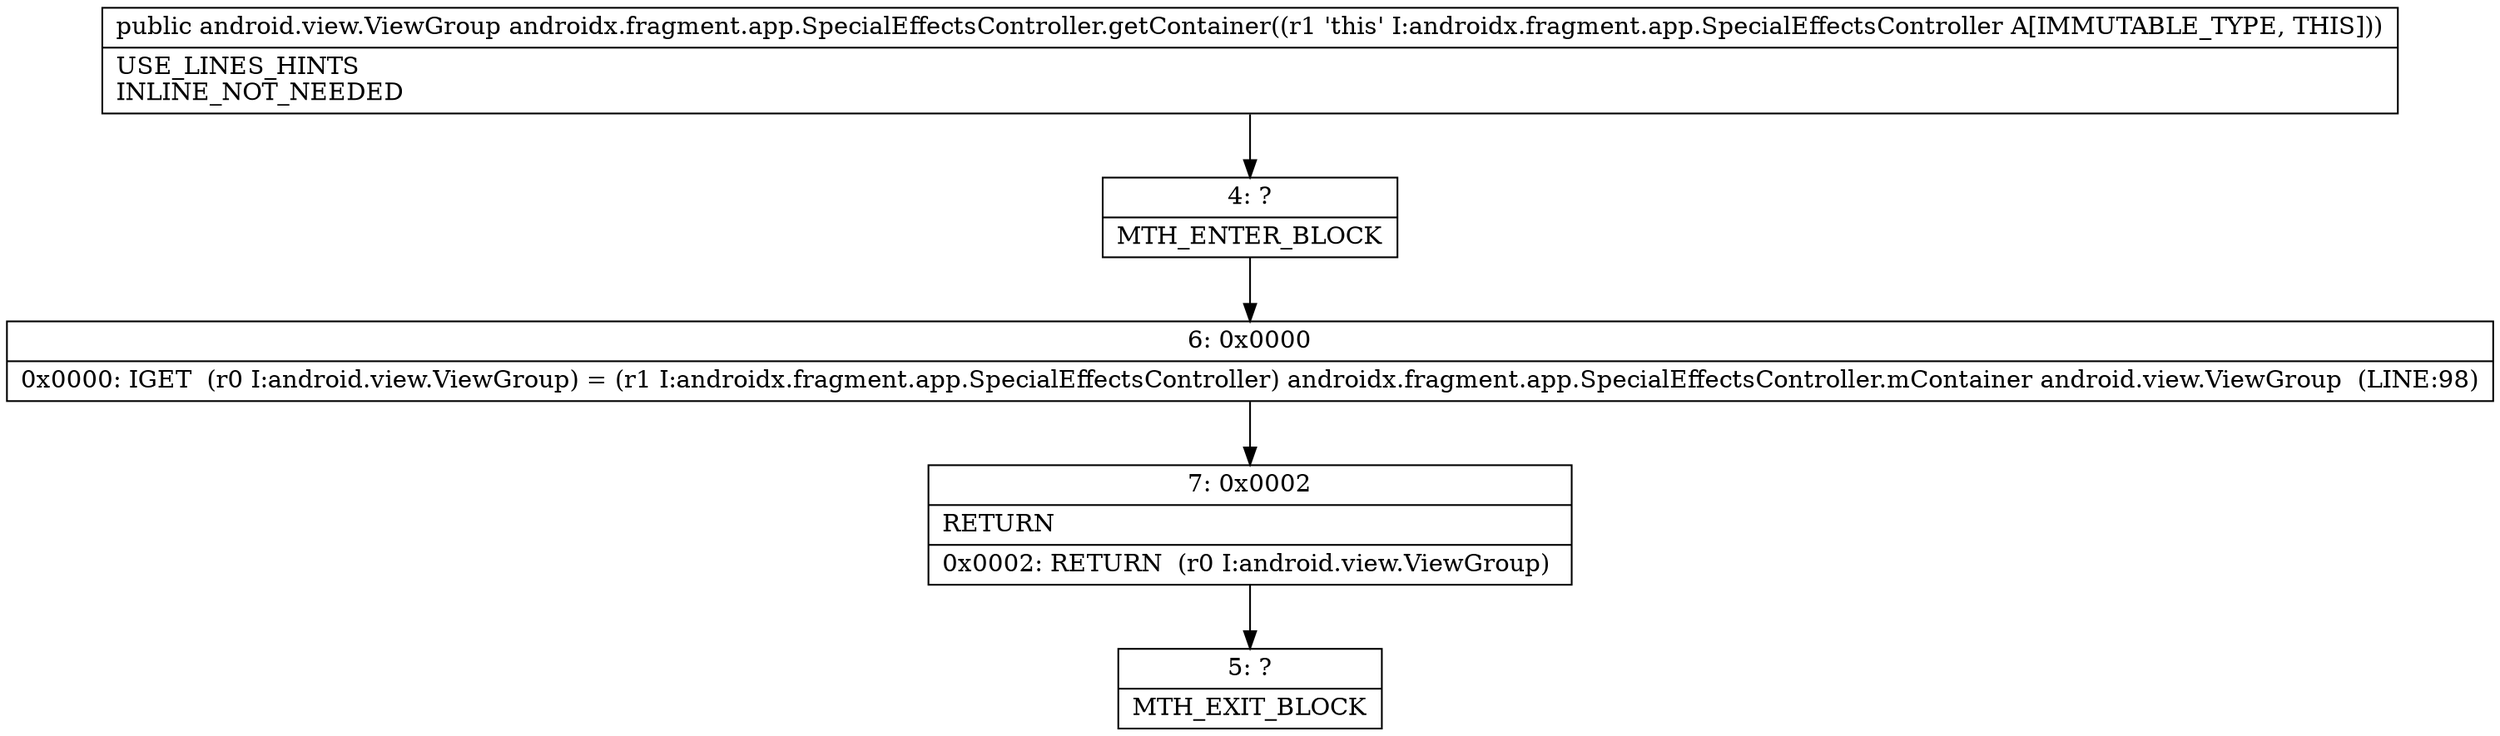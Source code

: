 digraph "CFG forandroidx.fragment.app.SpecialEffectsController.getContainer()Landroid\/view\/ViewGroup;" {
Node_4 [shape=record,label="{4\:\ ?|MTH_ENTER_BLOCK\l}"];
Node_6 [shape=record,label="{6\:\ 0x0000|0x0000: IGET  (r0 I:android.view.ViewGroup) = (r1 I:androidx.fragment.app.SpecialEffectsController) androidx.fragment.app.SpecialEffectsController.mContainer android.view.ViewGroup  (LINE:98)\l}"];
Node_7 [shape=record,label="{7\:\ 0x0002|RETURN\l|0x0002: RETURN  (r0 I:android.view.ViewGroup) \l}"];
Node_5 [shape=record,label="{5\:\ ?|MTH_EXIT_BLOCK\l}"];
MethodNode[shape=record,label="{public android.view.ViewGroup androidx.fragment.app.SpecialEffectsController.getContainer((r1 'this' I:androidx.fragment.app.SpecialEffectsController A[IMMUTABLE_TYPE, THIS]))  | USE_LINES_HINTS\lINLINE_NOT_NEEDED\l}"];
MethodNode -> Node_4;Node_4 -> Node_6;
Node_6 -> Node_7;
Node_7 -> Node_5;
}

